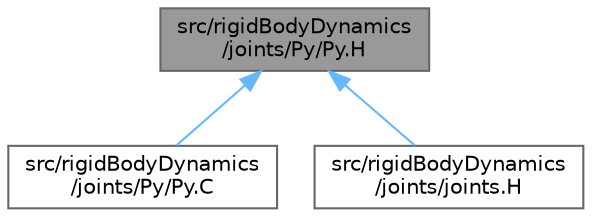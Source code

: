 digraph "src/rigidBodyDynamics/joints/Py/Py.H"
{
 // LATEX_PDF_SIZE
  bgcolor="transparent";
  edge [fontname=Helvetica,fontsize=10,labelfontname=Helvetica,labelfontsize=10];
  node [fontname=Helvetica,fontsize=10,shape=box,height=0.2,width=0.4];
  Node1 [id="Node000001",label="src/rigidBodyDynamics\l/joints/Py/Py.H",height=0.2,width=0.4,color="gray40", fillcolor="grey60", style="filled", fontcolor="black",tooltip=" "];
  Node1 -> Node2 [id="edge1_Node000001_Node000002",dir="back",color="steelblue1",style="solid",tooltip=" "];
  Node2 [id="Node000002",label="src/rigidBodyDynamics\l/joints/Py/Py.C",height=0.2,width=0.4,color="grey40", fillcolor="white", style="filled",URL="$Py_8C.html",tooltip=" "];
  Node1 -> Node3 [id="edge2_Node000001_Node000003",dir="back",color="steelblue1",style="solid",tooltip=" "];
  Node3 [id="Node000003",label="src/rigidBodyDynamics\l/joints/joints.H",height=0.2,width=0.4,color="grey40", fillcolor="white", style="filled",URL="$joints_8H.html",tooltip=" "];
}

